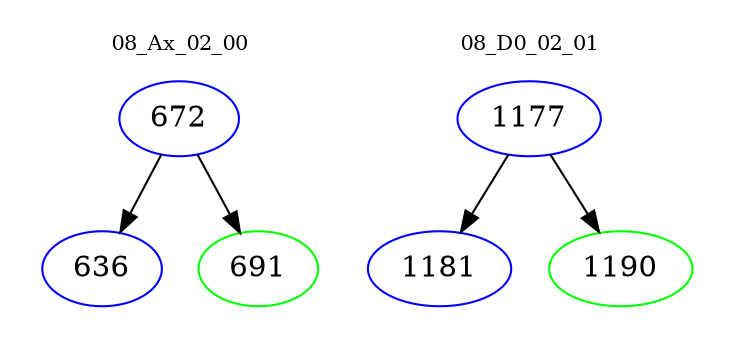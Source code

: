 digraph{
subgraph cluster_0 {
color = white
label = "08_Ax_02_00";
fontsize=10;
T0_672 [label="672", color="blue"]
T0_672 -> T0_636 [color="black"]
T0_636 [label="636", color="blue"]
T0_672 -> T0_691 [color="black"]
T0_691 [label="691", color="green"]
}
subgraph cluster_1 {
color = white
label = "08_D0_02_01";
fontsize=10;
T1_1177 [label="1177", color="blue"]
T1_1177 -> T1_1181 [color="black"]
T1_1181 [label="1181", color="blue"]
T1_1177 -> T1_1190 [color="black"]
T1_1190 [label="1190", color="green"]
}
}
